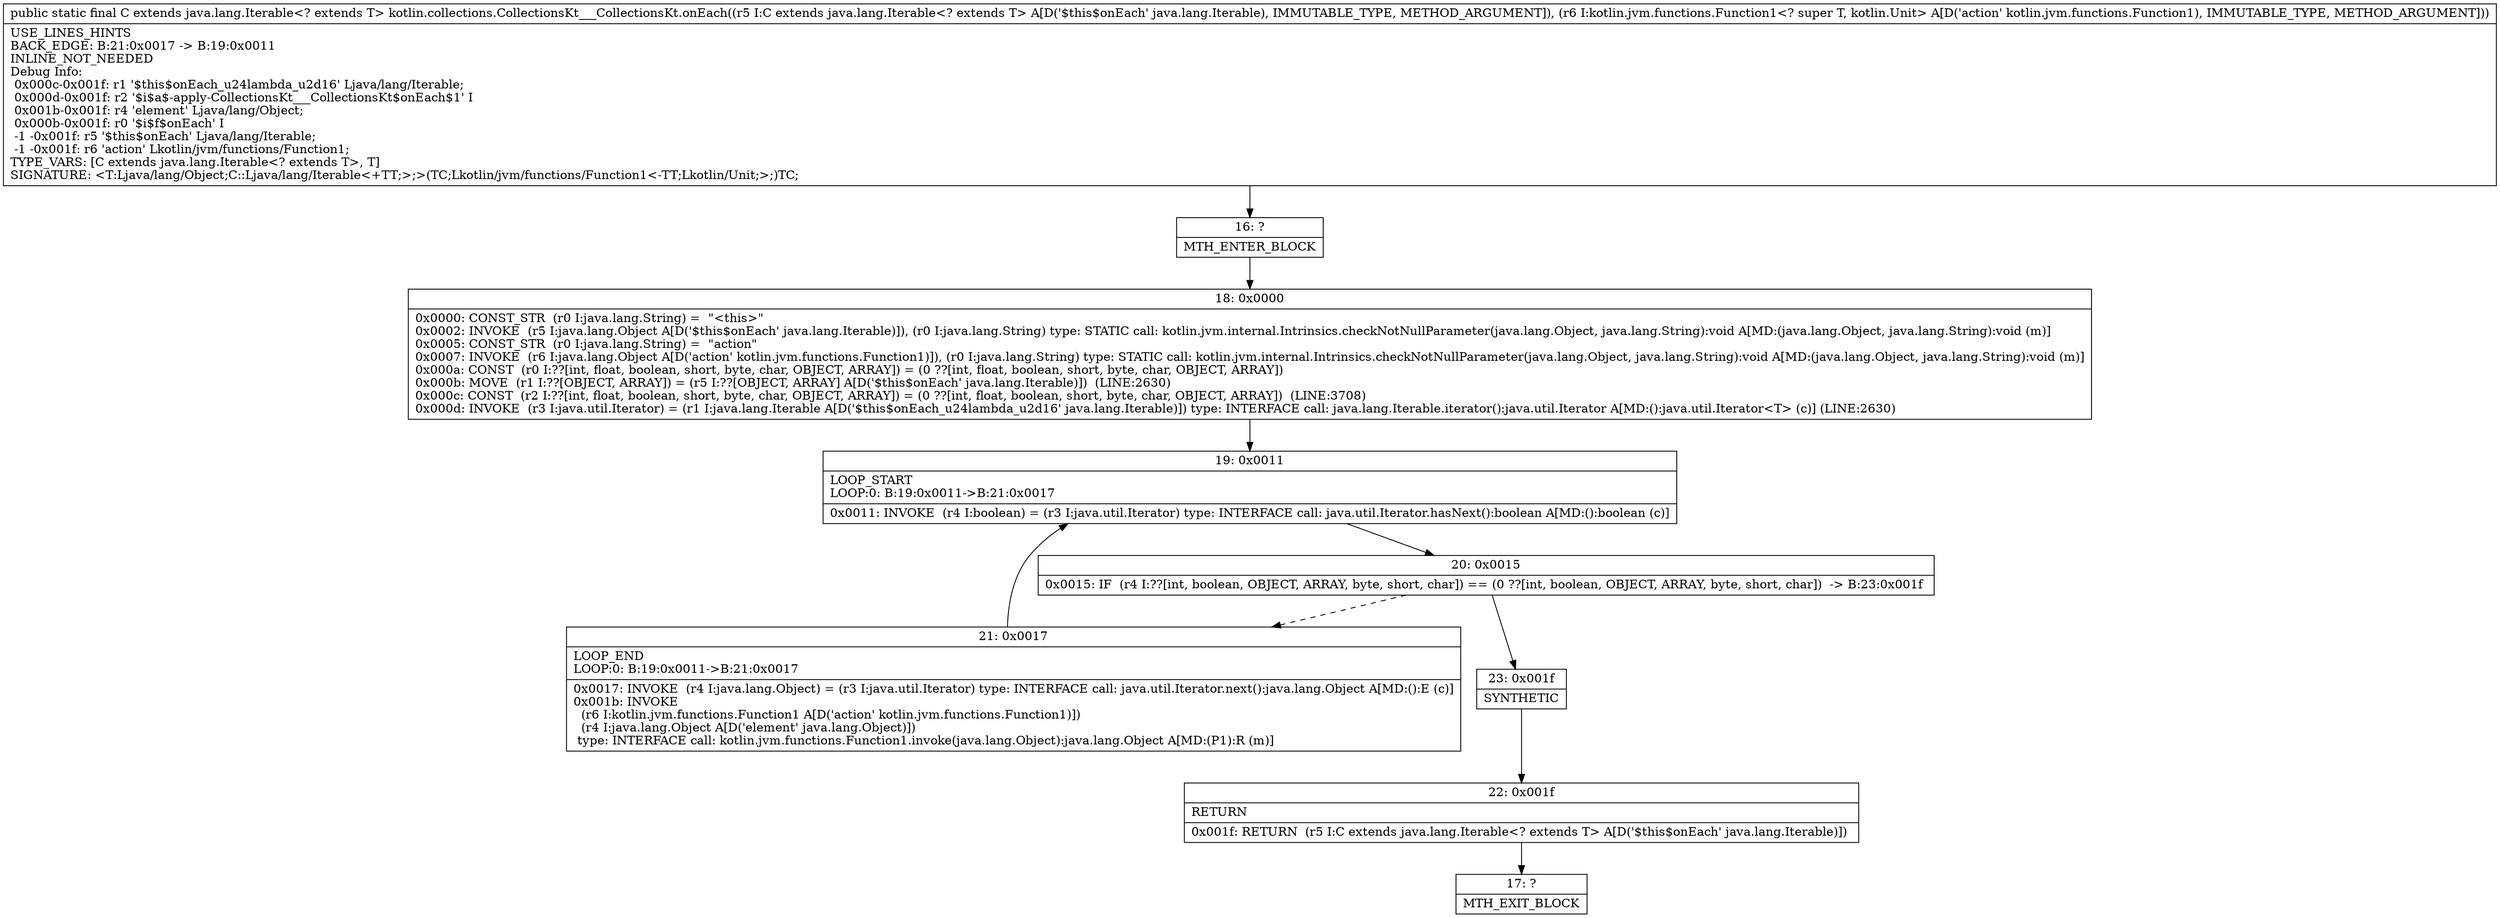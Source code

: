 digraph "CFG forkotlin.collections.CollectionsKt___CollectionsKt.onEach(Ljava\/lang\/Iterable;Lkotlin\/jvm\/functions\/Function1;)Ljava\/lang\/Iterable;" {
Node_16 [shape=record,label="{16\:\ ?|MTH_ENTER_BLOCK\l}"];
Node_18 [shape=record,label="{18\:\ 0x0000|0x0000: CONST_STR  (r0 I:java.lang.String) =  \"\<this\>\" \l0x0002: INVOKE  (r5 I:java.lang.Object A[D('$this$onEach' java.lang.Iterable)]), (r0 I:java.lang.String) type: STATIC call: kotlin.jvm.internal.Intrinsics.checkNotNullParameter(java.lang.Object, java.lang.String):void A[MD:(java.lang.Object, java.lang.String):void (m)]\l0x0005: CONST_STR  (r0 I:java.lang.String) =  \"action\" \l0x0007: INVOKE  (r6 I:java.lang.Object A[D('action' kotlin.jvm.functions.Function1)]), (r0 I:java.lang.String) type: STATIC call: kotlin.jvm.internal.Intrinsics.checkNotNullParameter(java.lang.Object, java.lang.String):void A[MD:(java.lang.Object, java.lang.String):void (m)]\l0x000a: CONST  (r0 I:??[int, float, boolean, short, byte, char, OBJECT, ARRAY]) = (0 ??[int, float, boolean, short, byte, char, OBJECT, ARRAY]) \l0x000b: MOVE  (r1 I:??[OBJECT, ARRAY]) = (r5 I:??[OBJECT, ARRAY] A[D('$this$onEach' java.lang.Iterable)])  (LINE:2630)\l0x000c: CONST  (r2 I:??[int, float, boolean, short, byte, char, OBJECT, ARRAY]) = (0 ??[int, float, boolean, short, byte, char, OBJECT, ARRAY])  (LINE:3708)\l0x000d: INVOKE  (r3 I:java.util.Iterator) = (r1 I:java.lang.Iterable A[D('$this$onEach_u24lambda_u2d16' java.lang.Iterable)]) type: INTERFACE call: java.lang.Iterable.iterator():java.util.Iterator A[MD:():java.util.Iterator\<T\> (c)] (LINE:2630)\l}"];
Node_19 [shape=record,label="{19\:\ 0x0011|LOOP_START\lLOOP:0: B:19:0x0011\-\>B:21:0x0017\l|0x0011: INVOKE  (r4 I:boolean) = (r3 I:java.util.Iterator) type: INTERFACE call: java.util.Iterator.hasNext():boolean A[MD:():boolean (c)]\l}"];
Node_20 [shape=record,label="{20\:\ 0x0015|0x0015: IF  (r4 I:??[int, boolean, OBJECT, ARRAY, byte, short, char]) == (0 ??[int, boolean, OBJECT, ARRAY, byte, short, char])  \-\> B:23:0x001f \l}"];
Node_21 [shape=record,label="{21\:\ 0x0017|LOOP_END\lLOOP:0: B:19:0x0011\-\>B:21:0x0017\l|0x0017: INVOKE  (r4 I:java.lang.Object) = (r3 I:java.util.Iterator) type: INTERFACE call: java.util.Iterator.next():java.lang.Object A[MD:():E (c)]\l0x001b: INVOKE  \l  (r6 I:kotlin.jvm.functions.Function1 A[D('action' kotlin.jvm.functions.Function1)])\l  (r4 I:java.lang.Object A[D('element' java.lang.Object)])\l type: INTERFACE call: kotlin.jvm.functions.Function1.invoke(java.lang.Object):java.lang.Object A[MD:(P1):R (m)]\l}"];
Node_23 [shape=record,label="{23\:\ 0x001f|SYNTHETIC\l}"];
Node_22 [shape=record,label="{22\:\ 0x001f|RETURN\l|0x001f: RETURN  (r5 I:C extends java.lang.Iterable\<? extends T\> A[D('$this$onEach' java.lang.Iterable)]) \l}"];
Node_17 [shape=record,label="{17\:\ ?|MTH_EXIT_BLOCK\l}"];
MethodNode[shape=record,label="{public static final C extends java.lang.Iterable\<? extends T\> kotlin.collections.CollectionsKt___CollectionsKt.onEach((r5 I:C extends java.lang.Iterable\<? extends T\> A[D('$this$onEach' java.lang.Iterable), IMMUTABLE_TYPE, METHOD_ARGUMENT]), (r6 I:kotlin.jvm.functions.Function1\<? super T, kotlin.Unit\> A[D('action' kotlin.jvm.functions.Function1), IMMUTABLE_TYPE, METHOD_ARGUMENT]))  | USE_LINES_HINTS\lBACK_EDGE: B:21:0x0017 \-\> B:19:0x0011\lINLINE_NOT_NEEDED\lDebug Info:\l  0x000c\-0x001f: r1 '$this$onEach_u24lambda_u2d16' Ljava\/lang\/Iterable;\l  0x000d\-0x001f: r2 '$i$a$\-apply\-CollectionsKt___CollectionsKt$onEach$1' I\l  0x001b\-0x001f: r4 'element' Ljava\/lang\/Object;\l  0x000b\-0x001f: r0 '$i$f$onEach' I\l  \-1 \-0x001f: r5 '$this$onEach' Ljava\/lang\/Iterable;\l  \-1 \-0x001f: r6 'action' Lkotlin\/jvm\/functions\/Function1;\lTYPE_VARS: [C extends java.lang.Iterable\<? extends T\>, T]\lSIGNATURE: \<T:Ljava\/lang\/Object;C::Ljava\/lang\/Iterable\<+TT;\>;\>(TC;Lkotlin\/jvm\/functions\/Function1\<\-TT;Lkotlin\/Unit;\>;)TC;\l}"];
MethodNode -> Node_16;Node_16 -> Node_18;
Node_18 -> Node_19;
Node_19 -> Node_20;
Node_20 -> Node_21[style=dashed];
Node_20 -> Node_23;
Node_21 -> Node_19;
Node_23 -> Node_22;
Node_22 -> Node_17;
}

